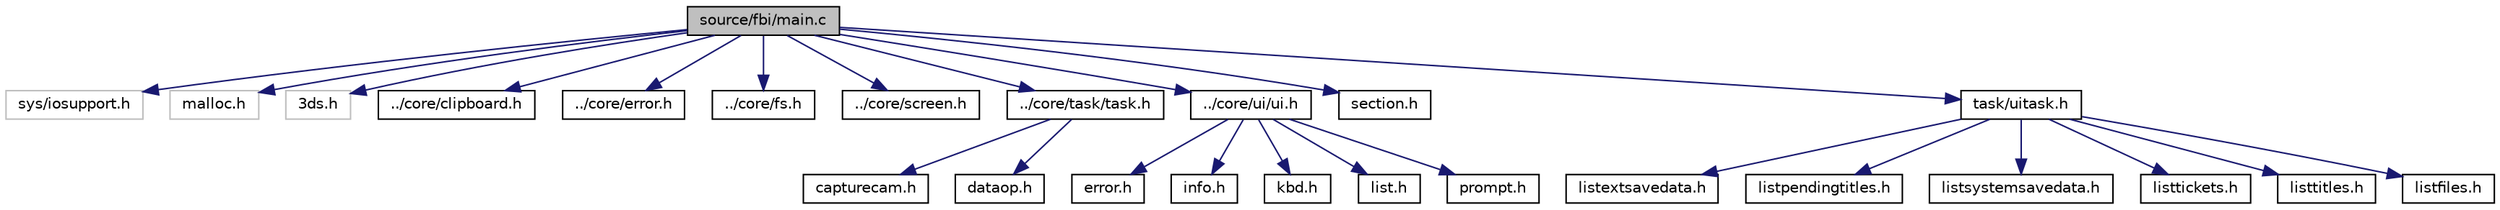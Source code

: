 digraph "source/fbi/main.c"
{
  edge [fontname="Helvetica",fontsize="10",labelfontname="Helvetica",labelfontsize="10"];
  node [fontname="Helvetica",fontsize="10",shape=record];
  Node1 [label="source/fbi/main.c",height=0.2,width=0.4,color="black", fillcolor="grey75", style="filled" fontcolor="black"];
  Node1 -> Node2 [color="midnightblue",fontsize="10",style="solid",fontname="Helvetica"];
  Node2 [label="sys/iosupport.h",height=0.2,width=0.4,color="grey75", fillcolor="white", style="filled"];
  Node1 -> Node3 [color="midnightblue",fontsize="10",style="solid",fontname="Helvetica"];
  Node3 [label="malloc.h",height=0.2,width=0.4,color="grey75", fillcolor="white", style="filled"];
  Node1 -> Node4 [color="midnightblue",fontsize="10",style="solid",fontname="Helvetica"];
  Node4 [label="3ds.h",height=0.2,width=0.4,color="grey75", fillcolor="white", style="filled"];
  Node1 -> Node5 [color="midnightblue",fontsize="10",style="solid",fontname="Helvetica"];
  Node5 [label="../core/clipboard.h",height=0.2,width=0.4,color="black", fillcolor="white", style="filled",URL="$clipboard_8h.html"];
  Node1 -> Node6 [color="midnightblue",fontsize="10",style="solid",fontname="Helvetica"];
  Node6 [label="../core/error.h",height=0.2,width=0.4,color="black", fillcolor="white", style="filled",URL="$error_8h.html"];
  Node1 -> Node7 [color="midnightblue",fontsize="10",style="solid",fontname="Helvetica"];
  Node7 [label="../core/fs.h",height=0.2,width=0.4,color="black", fillcolor="white", style="filled",URL="$fs_8h.html"];
  Node1 -> Node8 [color="midnightblue",fontsize="10",style="solid",fontname="Helvetica"];
  Node8 [label="../core/screen.h",height=0.2,width=0.4,color="black", fillcolor="white", style="filled",URL="$screen_8h.html"];
  Node1 -> Node9 [color="midnightblue",fontsize="10",style="solid",fontname="Helvetica"];
  Node9 [label="../core/task/task.h",height=0.2,width=0.4,color="black", fillcolor="white", style="filled",URL="$task_8h.html"];
  Node9 -> Node10 [color="midnightblue",fontsize="10",style="solid",fontname="Helvetica"];
  Node10 [label="capturecam.h",height=0.2,width=0.4,color="black", fillcolor="white", style="filled",URL="$capturecam_8h.html"];
  Node9 -> Node11 [color="midnightblue",fontsize="10",style="solid",fontname="Helvetica"];
  Node11 [label="dataop.h",height=0.2,width=0.4,color="black", fillcolor="white", style="filled",URL="$dataop_8h.html"];
  Node1 -> Node12 [color="midnightblue",fontsize="10",style="solid",fontname="Helvetica"];
  Node12 [label="../core/ui/ui.h",height=0.2,width=0.4,color="black", fillcolor="white", style="filled",URL="$ui_8h.html"];
  Node12 -> Node13 [color="midnightblue",fontsize="10",style="solid",fontname="Helvetica"];
  Node13 [label="error.h",height=0.2,width=0.4,color="black", fillcolor="white", style="filled",URL="$ui_2error_8h.html"];
  Node12 -> Node14 [color="midnightblue",fontsize="10",style="solid",fontname="Helvetica"];
  Node14 [label="info.h",height=0.2,width=0.4,color="black", fillcolor="white", style="filled",URL="$info_8h.html"];
  Node12 -> Node15 [color="midnightblue",fontsize="10",style="solid",fontname="Helvetica"];
  Node15 [label="kbd.h",height=0.2,width=0.4,color="black", fillcolor="white", style="filled",URL="$kbd_8h.html"];
  Node12 -> Node16 [color="midnightblue",fontsize="10",style="solid",fontname="Helvetica"];
  Node16 [label="list.h",height=0.2,width=0.4,color="black", fillcolor="white", style="filled",URL="$list_8h.html"];
  Node12 -> Node17 [color="midnightblue",fontsize="10",style="solid",fontname="Helvetica"];
  Node17 [label="prompt.h",height=0.2,width=0.4,color="black", fillcolor="white", style="filled",URL="$prompt_8h.html"];
  Node1 -> Node18 [color="midnightblue",fontsize="10",style="solid",fontname="Helvetica"];
  Node18 [label="section.h",height=0.2,width=0.4,color="black", fillcolor="white", style="filled",URL="$section_8h.html"];
  Node1 -> Node19 [color="midnightblue",fontsize="10",style="solid",fontname="Helvetica"];
  Node19 [label="task/uitask.h",height=0.2,width=0.4,color="black", fillcolor="white", style="filled",URL="$uitask_8h.html"];
  Node19 -> Node20 [color="midnightblue",fontsize="10",style="solid",fontname="Helvetica"];
  Node20 [label="listextsavedata.h",height=0.2,width=0.4,color="black", fillcolor="white", style="filled",URL="$listextsavedata_8h.html"];
  Node19 -> Node21 [color="midnightblue",fontsize="10",style="solid",fontname="Helvetica"];
  Node21 [label="listpendingtitles.h",height=0.2,width=0.4,color="black", fillcolor="white", style="filled",URL="$listpendingtitles_8h.html"];
  Node19 -> Node22 [color="midnightblue",fontsize="10",style="solid",fontname="Helvetica"];
  Node22 [label="listsystemsavedata.h",height=0.2,width=0.4,color="black", fillcolor="white", style="filled",URL="$listsystemsavedata_8h.html"];
  Node19 -> Node23 [color="midnightblue",fontsize="10",style="solid",fontname="Helvetica"];
  Node23 [label="listtickets.h",height=0.2,width=0.4,color="black", fillcolor="white", style="filled",URL="$listtickets_8h.html"];
  Node19 -> Node24 [color="midnightblue",fontsize="10",style="solid",fontname="Helvetica"];
  Node24 [label="listtitles.h",height=0.2,width=0.4,color="black", fillcolor="white", style="filled",URL="$listtitles_8h.html"];
  Node19 -> Node25 [color="midnightblue",fontsize="10",style="solid",fontname="Helvetica"];
  Node25 [label="listfiles.h",height=0.2,width=0.4,color="black", fillcolor="white", style="filled",URL="$listfiles_8h.html"];
}
